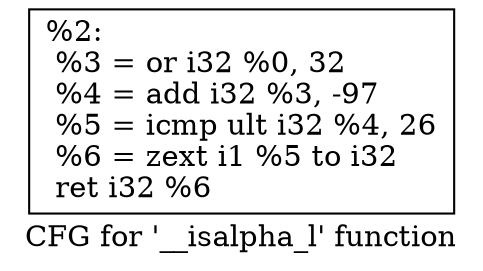 digraph "CFG for '__isalpha_l' function" {
	label="CFG for '__isalpha_l' function";

	Node0x1eb2580 [shape=record,label="{%2:\l  %3 = or i32 %0, 32\l  %4 = add i32 %3, -97\l  %5 = icmp ult i32 %4, 26\l  %6 = zext i1 %5 to i32\l  ret i32 %6\l}"];
}
